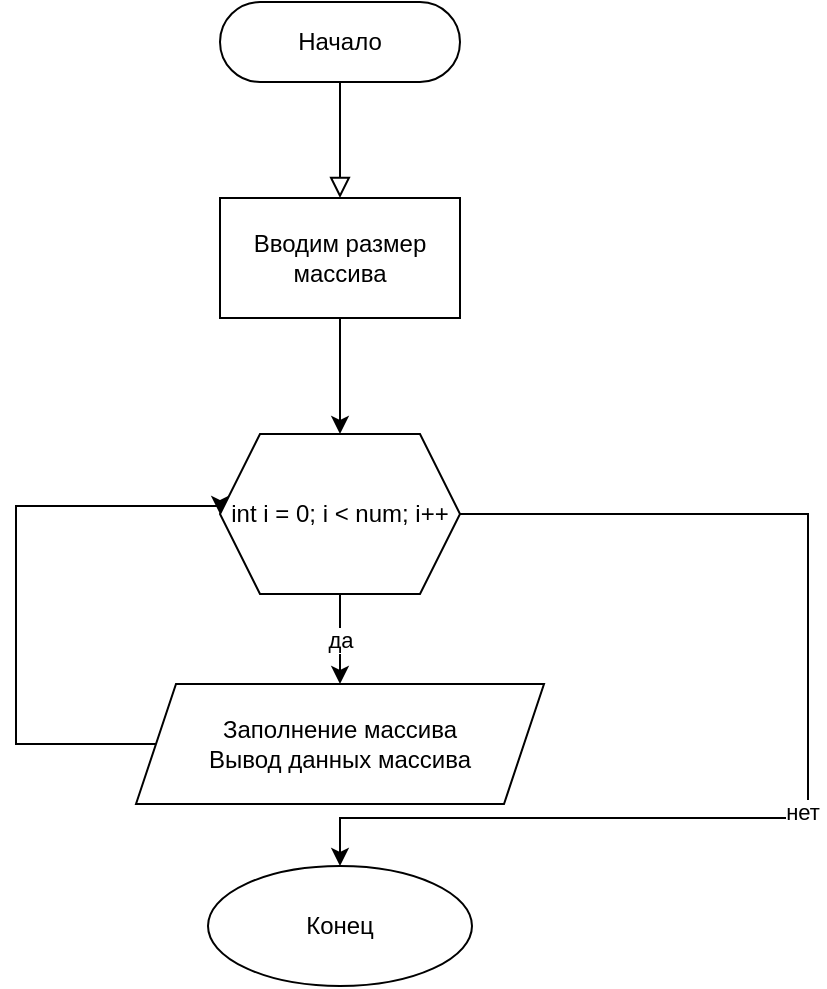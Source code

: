 <mxfile version="20.8.23" type="device"><diagram id="C5RBs43oDa-KdzZeNtuy" name="Page-1"><mxGraphModel dx="1434" dy="796" grid="1" gridSize="12" guides="1" tooltips="1" connect="1" arrows="1" fold="1" page="1" pageScale="1" pageWidth="827" pageHeight="1169" math="0" shadow="0"><root><mxCell id="WIyWlLk6GJQsqaUBKTNV-0"/><mxCell id="WIyWlLk6GJQsqaUBKTNV-1" parent="WIyWlLk6GJQsqaUBKTNV-0"/><mxCell id="WIyWlLk6GJQsqaUBKTNV-2" value="" style="rounded=0;html=1;jettySize=auto;orthogonalLoop=1;fontSize=11;endArrow=block;endFill=0;endSize=8;strokeWidth=1;shadow=0;labelBackgroundColor=none;edgeStyle=orthogonalEdgeStyle;entryX=0.5;entryY=0;entryDx=0;entryDy=0;exitX=0.5;exitY=1;exitDx=0;exitDy=0;" parent="WIyWlLk6GJQsqaUBKTNV-1" source="WIyWlLk6GJQsqaUBKTNV-3" target="NMUZtBAreLgI330CMRab-0" edge="1"><mxGeometry relative="1" as="geometry"><mxPoint x="354" y="192" as="sourcePoint"/><mxPoint x="354" y="242" as="targetPoint"/></mxGeometry></mxCell><mxCell id="WIyWlLk6GJQsqaUBKTNV-3" value="Начало" style="rounded=1;whiteSpace=wrap;html=1;fontSize=12;glass=0;strokeWidth=1;shadow=0;arcSize=50;" parent="WIyWlLk6GJQsqaUBKTNV-1" vertex="1"><mxGeometry x="294" y="144" width="120" height="40" as="geometry"/></mxCell><mxCell id="NMUZtBAreLgI330CMRab-1" style="edgeStyle=orthogonalEdgeStyle;rounded=0;orthogonalLoop=1;jettySize=auto;html=1;entryX=0.5;entryY=0;entryDx=0;entryDy=0;" parent="WIyWlLk6GJQsqaUBKTNV-1" source="NMUZtBAreLgI330CMRab-0" target="NMUZtBAreLgI330CMRab-17" edge="1"><mxGeometry relative="1" as="geometry"><mxPoint x="354" y="362" as="targetPoint"/></mxGeometry></mxCell><mxCell id="NMUZtBAreLgI330CMRab-0" value="Вводим размер массива" style="rounded=0;whiteSpace=wrap;html=1;" parent="WIyWlLk6GJQsqaUBKTNV-1" vertex="1"><mxGeometry x="294" y="242" width="120" height="60" as="geometry"/></mxCell><mxCell id="NMUZtBAreLgI330CMRab-18" value="да" style="edgeStyle=orthogonalEdgeStyle;rounded=0;orthogonalLoop=1;jettySize=auto;html=1;entryX=0.5;entryY=0;entryDx=0;entryDy=0;" parent="WIyWlLk6GJQsqaUBKTNV-1" source="NMUZtBAreLgI330CMRab-17" target="NMUZtBAreLgI330CMRab-19" edge="1"><mxGeometry relative="1" as="geometry"><mxPoint x="354" y="502" as="targetPoint"/></mxGeometry></mxCell><mxCell id="NMUZtBAreLgI330CMRab-28" style="edgeStyle=orthogonalEdgeStyle;rounded=0;orthogonalLoop=1;jettySize=auto;html=1;entryX=0.5;entryY=0;entryDx=0;entryDy=0;" parent="WIyWlLk6GJQsqaUBKTNV-1" source="NMUZtBAreLgI330CMRab-17" target="NMUZtBAreLgI330CMRab-31" edge="1"><mxGeometry relative="1" as="geometry"><mxPoint x="354" y="672" as="targetPoint"/><Array as="points"><mxPoint x="588" y="400"/><mxPoint x="588" y="552"/><mxPoint x="354" y="552"/></Array></mxGeometry></mxCell><mxCell id="NMUZtBAreLgI330CMRab-29" value="нет&lt;br&gt;" style="edgeLabel;html=1;align=center;verticalAlign=middle;resizable=0;points=[];" parent="NMUZtBAreLgI330CMRab-28" vertex="1" connectable="0"><mxGeometry x="0.128" y="-3" relative="1" as="geometry"><mxPoint as="offset"/></mxGeometry></mxCell><mxCell id="NMUZtBAreLgI330CMRab-17" value="int i = 0; i &amp;lt; num; i++" style="shape=hexagon;perimeter=hexagonPerimeter2;whiteSpace=wrap;html=1;fixedSize=1;" parent="WIyWlLk6GJQsqaUBKTNV-1" vertex="1"><mxGeometry x="294" y="360" width="120" height="80" as="geometry"/></mxCell><mxCell id="NMUZtBAreLgI330CMRab-24" style="edgeStyle=orthogonalEdgeStyle;rounded=0;orthogonalLoop=1;jettySize=auto;html=1;entryX=0;entryY=0.5;entryDx=0;entryDy=0;" parent="WIyWlLk6GJQsqaUBKTNV-1" source="NMUZtBAreLgI330CMRab-19" target="NMUZtBAreLgI330CMRab-17" edge="1"><mxGeometry relative="1" as="geometry"><mxPoint x="180" y="396" as="targetPoint"/><Array as="points"><mxPoint x="192" y="515"/><mxPoint x="192" y="396"/><mxPoint x="294" y="396"/></Array></mxGeometry></mxCell><mxCell id="NMUZtBAreLgI330CMRab-19" value="Заполнение массива&lt;br&gt;Вывод данных массива" style="shape=parallelogram;perimeter=parallelogramPerimeter;whiteSpace=wrap;html=1;fixedSize=1;" parent="WIyWlLk6GJQsqaUBKTNV-1" vertex="1"><mxGeometry x="252" y="485" width="204" height="60" as="geometry"/></mxCell><mxCell id="NMUZtBAreLgI330CMRab-31" value="Конец" style="ellipse;whiteSpace=wrap;html=1;rounded=0;" parent="WIyWlLk6GJQsqaUBKTNV-1" vertex="1"><mxGeometry x="288" y="576" width="132" height="60" as="geometry"/></mxCell></root></mxGraphModel></diagram></mxfile>